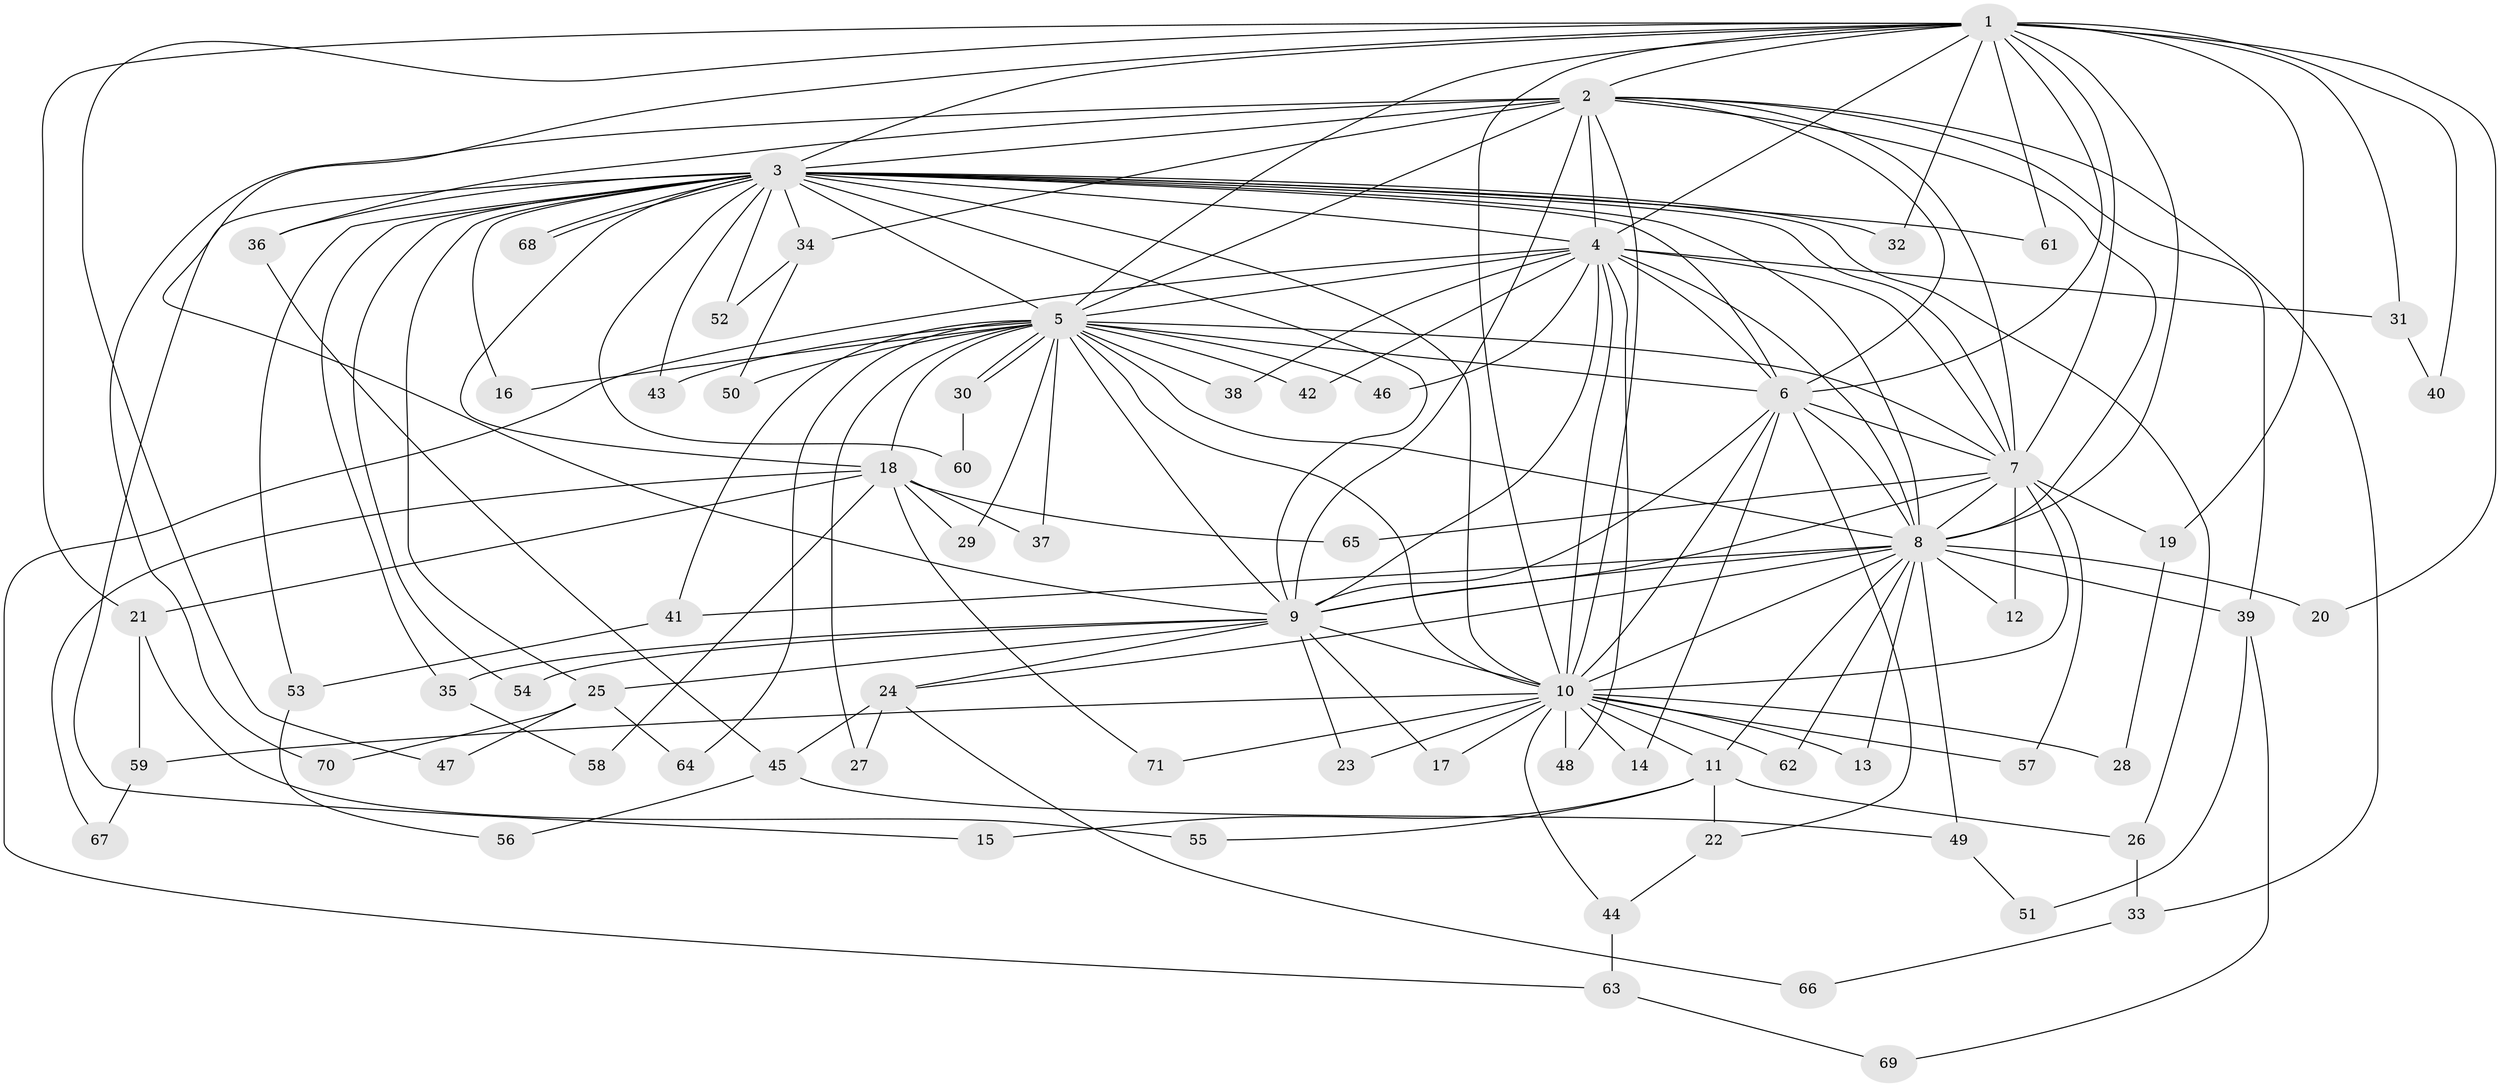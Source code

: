 // Generated by graph-tools (version 1.1) at 2025/49/03/09/25 03:49:33]
// undirected, 71 vertices, 167 edges
graph export_dot {
graph [start="1"]
  node [color=gray90,style=filled];
  1;
  2;
  3;
  4;
  5;
  6;
  7;
  8;
  9;
  10;
  11;
  12;
  13;
  14;
  15;
  16;
  17;
  18;
  19;
  20;
  21;
  22;
  23;
  24;
  25;
  26;
  27;
  28;
  29;
  30;
  31;
  32;
  33;
  34;
  35;
  36;
  37;
  38;
  39;
  40;
  41;
  42;
  43;
  44;
  45;
  46;
  47;
  48;
  49;
  50;
  51;
  52;
  53;
  54;
  55;
  56;
  57;
  58;
  59;
  60;
  61;
  62;
  63;
  64;
  65;
  66;
  67;
  68;
  69;
  70;
  71;
  1 -- 2;
  1 -- 3;
  1 -- 4;
  1 -- 5;
  1 -- 6;
  1 -- 7;
  1 -- 8;
  1 -- 9;
  1 -- 10;
  1 -- 19;
  1 -- 20;
  1 -- 21;
  1 -- 31;
  1 -- 32;
  1 -- 40;
  1 -- 47;
  1 -- 61;
  2 -- 3;
  2 -- 4;
  2 -- 5;
  2 -- 6;
  2 -- 7;
  2 -- 8;
  2 -- 9;
  2 -- 10;
  2 -- 33;
  2 -- 34;
  2 -- 36;
  2 -- 39;
  2 -- 70;
  3 -- 4;
  3 -- 5;
  3 -- 6;
  3 -- 7;
  3 -- 8;
  3 -- 9;
  3 -- 10;
  3 -- 15;
  3 -- 16;
  3 -- 18;
  3 -- 25;
  3 -- 26;
  3 -- 32;
  3 -- 34;
  3 -- 35;
  3 -- 36;
  3 -- 43;
  3 -- 52;
  3 -- 53;
  3 -- 54;
  3 -- 60;
  3 -- 61;
  3 -- 68;
  3 -- 68;
  4 -- 5;
  4 -- 6;
  4 -- 7;
  4 -- 8;
  4 -- 9;
  4 -- 10;
  4 -- 31;
  4 -- 38;
  4 -- 42;
  4 -- 46;
  4 -- 48;
  4 -- 63;
  5 -- 6;
  5 -- 7;
  5 -- 8;
  5 -- 9;
  5 -- 10;
  5 -- 16;
  5 -- 18;
  5 -- 27;
  5 -- 29;
  5 -- 30;
  5 -- 30;
  5 -- 37;
  5 -- 38;
  5 -- 41;
  5 -- 42;
  5 -- 43;
  5 -- 46;
  5 -- 50;
  5 -- 64;
  6 -- 7;
  6 -- 8;
  6 -- 9;
  6 -- 10;
  6 -- 14;
  6 -- 22;
  7 -- 8;
  7 -- 9;
  7 -- 10;
  7 -- 12;
  7 -- 19;
  7 -- 57;
  7 -- 65;
  8 -- 9;
  8 -- 10;
  8 -- 11;
  8 -- 12;
  8 -- 13;
  8 -- 20;
  8 -- 24;
  8 -- 39;
  8 -- 41;
  8 -- 49;
  8 -- 62;
  9 -- 10;
  9 -- 17;
  9 -- 23;
  9 -- 24;
  9 -- 25;
  9 -- 35;
  9 -- 54;
  10 -- 11;
  10 -- 13;
  10 -- 14;
  10 -- 17;
  10 -- 23;
  10 -- 28;
  10 -- 44;
  10 -- 48;
  10 -- 57;
  10 -- 59;
  10 -- 62;
  10 -- 71;
  11 -- 15;
  11 -- 22;
  11 -- 26;
  11 -- 55;
  18 -- 21;
  18 -- 29;
  18 -- 37;
  18 -- 58;
  18 -- 65;
  18 -- 67;
  18 -- 71;
  19 -- 28;
  21 -- 55;
  21 -- 59;
  22 -- 44;
  24 -- 27;
  24 -- 45;
  24 -- 66;
  25 -- 47;
  25 -- 64;
  25 -- 70;
  26 -- 33;
  30 -- 60;
  31 -- 40;
  33 -- 66;
  34 -- 50;
  34 -- 52;
  35 -- 58;
  36 -- 45;
  39 -- 51;
  39 -- 69;
  41 -- 53;
  44 -- 63;
  45 -- 49;
  45 -- 56;
  49 -- 51;
  53 -- 56;
  59 -- 67;
  63 -- 69;
}
